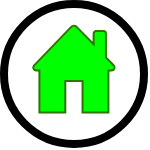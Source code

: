 <mxfile>
    <diagram id="FWImHijrEU11V_pqL97C" name="Page-1">
        <mxGraphModel dx="710" dy="480" grid="1" gridSize="10" guides="1" tooltips="1" connect="1" arrows="1" fold="1" page="1" pageScale="1" pageWidth="850" pageHeight="1100" math="0" shadow="0">
            <root>
                <mxCell id="0"/>
                <mxCell id="1" parent="0"/>
                <mxCell id="4" value="" style="group" vertex="1" connectable="0" parent="1">
                    <mxGeometry x="160" y="130" width="70" height="70" as="geometry"/>
                </mxCell>
                <mxCell id="3" value="" style="ellipse;whiteSpace=wrap;html=1;aspect=fixed;strokeWidth=4;" vertex="1" parent="4">
                    <mxGeometry width="70" height="70" as="geometry"/>
                </mxCell>
                <mxCell id="2" value="" style="sketch=0;pointerEvents=1;shadow=0;dashed=0;html=1;strokeColor=#2D7600;labelPosition=center;verticalLabelPosition=bottom;verticalAlign=top;outlineConnect=0;align=center;shape=mxgraph.office.concepts.home;fillColor=#00FF00;fontColor=#ffffff;" vertex="1" parent="4">
                    <mxGeometry x="14.219" y="10.5" width="41.562" height="43.75" as="geometry"/>
                </mxCell>
            </root>
        </mxGraphModel>
    </diagram>
</mxfile>